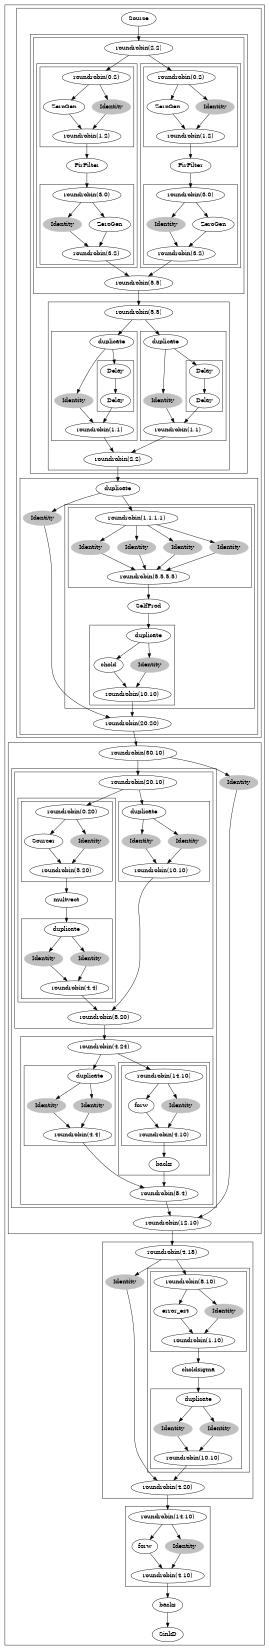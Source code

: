 digraph streamit {
size="8.5,11";
subgraph cluster_node1 {
subgraph cluster_node2 {
node3 [ label="Source" ]
subgraph cluster_node4 {
subgraph cluster_node5 {
node6 [ label="roundrobin(2,2)" ]
node7 [ label="roundrobin(5,5)" ]
subgraph cluster_node8 {
subgraph cluster_node9 {
node10 [ label="roundrobin(0,2)" ]
node11 [ label="roundrobin(1,2)" ]
node12 [ label="ZeroGen" ]
node10 -> node12
node12 -> node11
node13 [ label="Identity" style=filled color=gray ]
node10 -> node13
node13 -> node11
}
node14 [ label="FirFilter" ]
node11 -> node14
subgraph cluster_node15 {
node16 [ label="roundrobin(3,0)" ]
node17 [ label="roundrobin(3,2)" ]
node18 [ label="Identity" style=filled color=gray ]
node16 -> node18
node18 -> node17
node19 [ label="ZeroGen" ]
node16 -> node19
node19 -> node17
}
node14 -> node16
}
node6 -> node10
node17 -> node7
subgraph cluster_node20 {
subgraph cluster_node21 {
node22 [ label="roundrobin(0,2)" ]
node23 [ label="roundrobin(1,2)" ]
node24 [ label="ZeroGen" ]
node22 -> node24
node24 -> node23
node25 [ label="Identity" style=filled color=gray ]
node22 -> node25
node25 -> node23
}
node26 [ label="FirFilter" ]
node23 -> node26
subgraph cluster_node27 {
node28 [ label="roundrobin(3,0)" ]
node29 [ label="roundrobin(3,2)" ]
node30 [ label="Identity" style=filled color=gray ]
node28 -> node30
node30 -> node29
node31 [ label="ZeroGen" ]
node28 -> node31
node31 -> node29
}
node26 -> node28
}
node6 -> node22
node29 -> node7
}
subgraph cluster_node32 {
node33 [ label="roundrobin(5,5)" ]
node34 [ label="roundrobin(2,2)" ]
subgraph cluster_node35 {
node36 [ label="duplicate" ]
node37 [ label="roundrobin(1,1)" ]
node38 [ label="Identity" style=filled color=gray ]
node36 -> node38
node38 -> node37
subgraph cluster_node39 {
node40 [ label="Delay" ]
node41 [ label="Delay" ]
node40 -> node41
}
node36 -> node40
node41 -> node37
}
node33 -> node36
node37 -> node34
subgraph cluster_node42 {
node43 [ label="duplicate" ]
node44 [ label="roundrobin(1,1)" ]
node45 [ label="Identity" style=filled color=gray ]
node43 -> node45
node45 -> node44
subgraph cluster_node46 {
node47 [ label="Delay" ]
node48 [ label="Delay" ]
node47 -> node48
}
node43 -> node47
node48 -> node44
}
node33 -> node43
node44 -> node34
}
node7 -> node33
}
node3 -> node6
subgraph cluster_node49 {
node50 [ label="duplicate" ]
node51 [ label="roundrobin(20,20)" ]
node52 [ label="Identity" style=filled color=gray ]
node50 -> node52
node52 -> node51
subgraph cluster_node53 {
subgraph cluster_node54 {
node55 [ label="roundrobin(1,1,1,1)" ]
node56 [ label="roundrobin(5,5,5,5)" ]
node57 [ label="Identity" style=filled color=gray ]
node55 -> node57
node57 -> node56
node58 [ label="Identity" style=filled color=gray ]
node55 -> node58
node58 -> node56
node59 [ label="Identity" style=filled color=gray ]
node55 -> node59
node59 -> node56
node60 [ label="Identity" style=filled color=gray ]
node55 -> node60
node60 -> node56
}
node61 [ label="SelfProd" ]
node56 -> node61
subgraph cluster_node62 {
node63 [ label="duplicate" ]
node64 [ label="roundrobin(10,10)" ]
node65 [ label="chold" ]
node63 -> node65
node65 -> node64
node66 [ label="Identity" style=filled color=gray ]
node63 -> node66
node66 -> node64
}
node61 -> node63
}
node50 -> node55
node64 -> node51
}
node34 -> node50
}
subgraph cluster_node67 {
node68 [ label="roundrobin(30,10)" ]
node69 [ label="roundrobin(12,10)" ]
subgraph cluster_node70 {
subgraph cluster_node71 {
node72 [ label="roundrobin(20,10)" ]
node73 [ label="roundrobin(8,20)" ]
subgraph cluster_node74 {
subgraph cluster_node75 {
node76 [ label="roundrobin(0,20)" ]
node77 [ label="roundrobin(5,20)" ]
node78 [ label="Sourcer" ]
node76 -> node78
node78 -> node77
node79 [ label="Identity" style=filled color=gray ]
node76 -> node79
node79 -> node77
}
node80 [ label="multvect" ]
node77 -> node80
subgraph cluster_node81 {
node82 [ label="duplicate" ]
node83 [ label="roundrobin(4,4)" ]
node84 [ label="Identity" style=filled color=gray ]
node82 -> node84
node84 -> node83
node85 [ label="Identity" style=filled color=gray ]
node82 -> node85
node85 -> node83
}
node80 -> node82
}
node72 -> node76
node83 -> node73
subgraph cluster_node86 {
node87 [ label="duplicate" ]
node88 [ label="roundrobin(10,10)" ]
node89 [ label="Identity" style=filled color=gray ]
node87 -> node89
node89 -> node88
node90 [ label="Identity" style=filled color=gray ]
node87 -> node90
node90 -> node88
}
node72 -> node87
node88 -> node73
}
subgraph cluster_node91 {
node92 [ label="roundrobin(4,24)" ]
node93 [ label="roundrobin(8,4)" ]
subgraph cluster_node94 {
node95 [ label="duplicate" ]
node96 [ label="roundrobin(4,4)" ]
node97 [ label="Identity" style=filled color=gray ]
node95 -> node97
node97 -> node96
node98 [ label="Identity" style=filled color=gray ]
node95 -> node98
node98 -> node96
}
node92 -> node95
node96 -> node93
subgraph cluster_node99 {
subgraph cluster_node100 {
node101 [ label="roundrobin(14,10)" ]
node102 [ label="roundrobin(4,10)" ]
node103 [ label="forw" ]
node101 -> node103
node103 -> node102
node104 [ label="Identity" style=filled color=gray ]
node101 -> node104
node104 -> node102
}
node105 [ label="backs" ]
node102 -> node105
}
node92 -> node101
node105 -> node93
}
node73 -> node92
}
node68 -> node72
node93 -> node69
node106 [ label="Identity" style=filled color=gray ]
node68 -> node106
node106 -> node69
}
node51 -> node68
subgraph cluster_node107 {
node108 [ label="roundrobin(4,18)" ]
node109 [ label="roundrobin(4,20)" ]
node110 [ label="Identity" style=filled color=gray ]
node108 -> node110
node110 -> node109
subgraph cluster_node111 {
subgraph cluster_node112 {
node113 [ label="roundrobin(8,10)" ]
node114 [ label="roundrobin(1,10)" ]
node115 [ label="error_est" ]
node113 -> node115
node115 -> node114
node116 [ label="Identity" style=filled color=gray ]
node113 -> node116
node116 -> node114
}
node117 [ label="choldsigma" ]
node114 -> node117
subgraph cluster_node118 {
node119 [ label="duplicate" ]
node120 [ label="roundrobin(10,10)" ]
node121 [ label="Identity" style=filled color=gray ]
node119 -> node121
node121 -> node120
node122 [ label="Identity" style=filled color=gray ]
node119 -> node122
node122 -> node120
}
node117 -> node119
}
node108 -> node113
node120 -> node109
}
node69 -> node108
subgraph cluster_node123 {
node124 [ label="roundrobin(14,10)" ]
node125 [ label="roundrobin(4,10)" ]
node126 [ label="forw" ]
node124 -> node126
node126 -> node125
node127 [ label="Identity" style=filled color=gray ]
node124 -> node127
node127 -> node125
}
node109 -> node124
node128 [ label="backs" ]
node125 -> node128
node129 [ label="SinkD" ]
node128 -> node129
}
}
